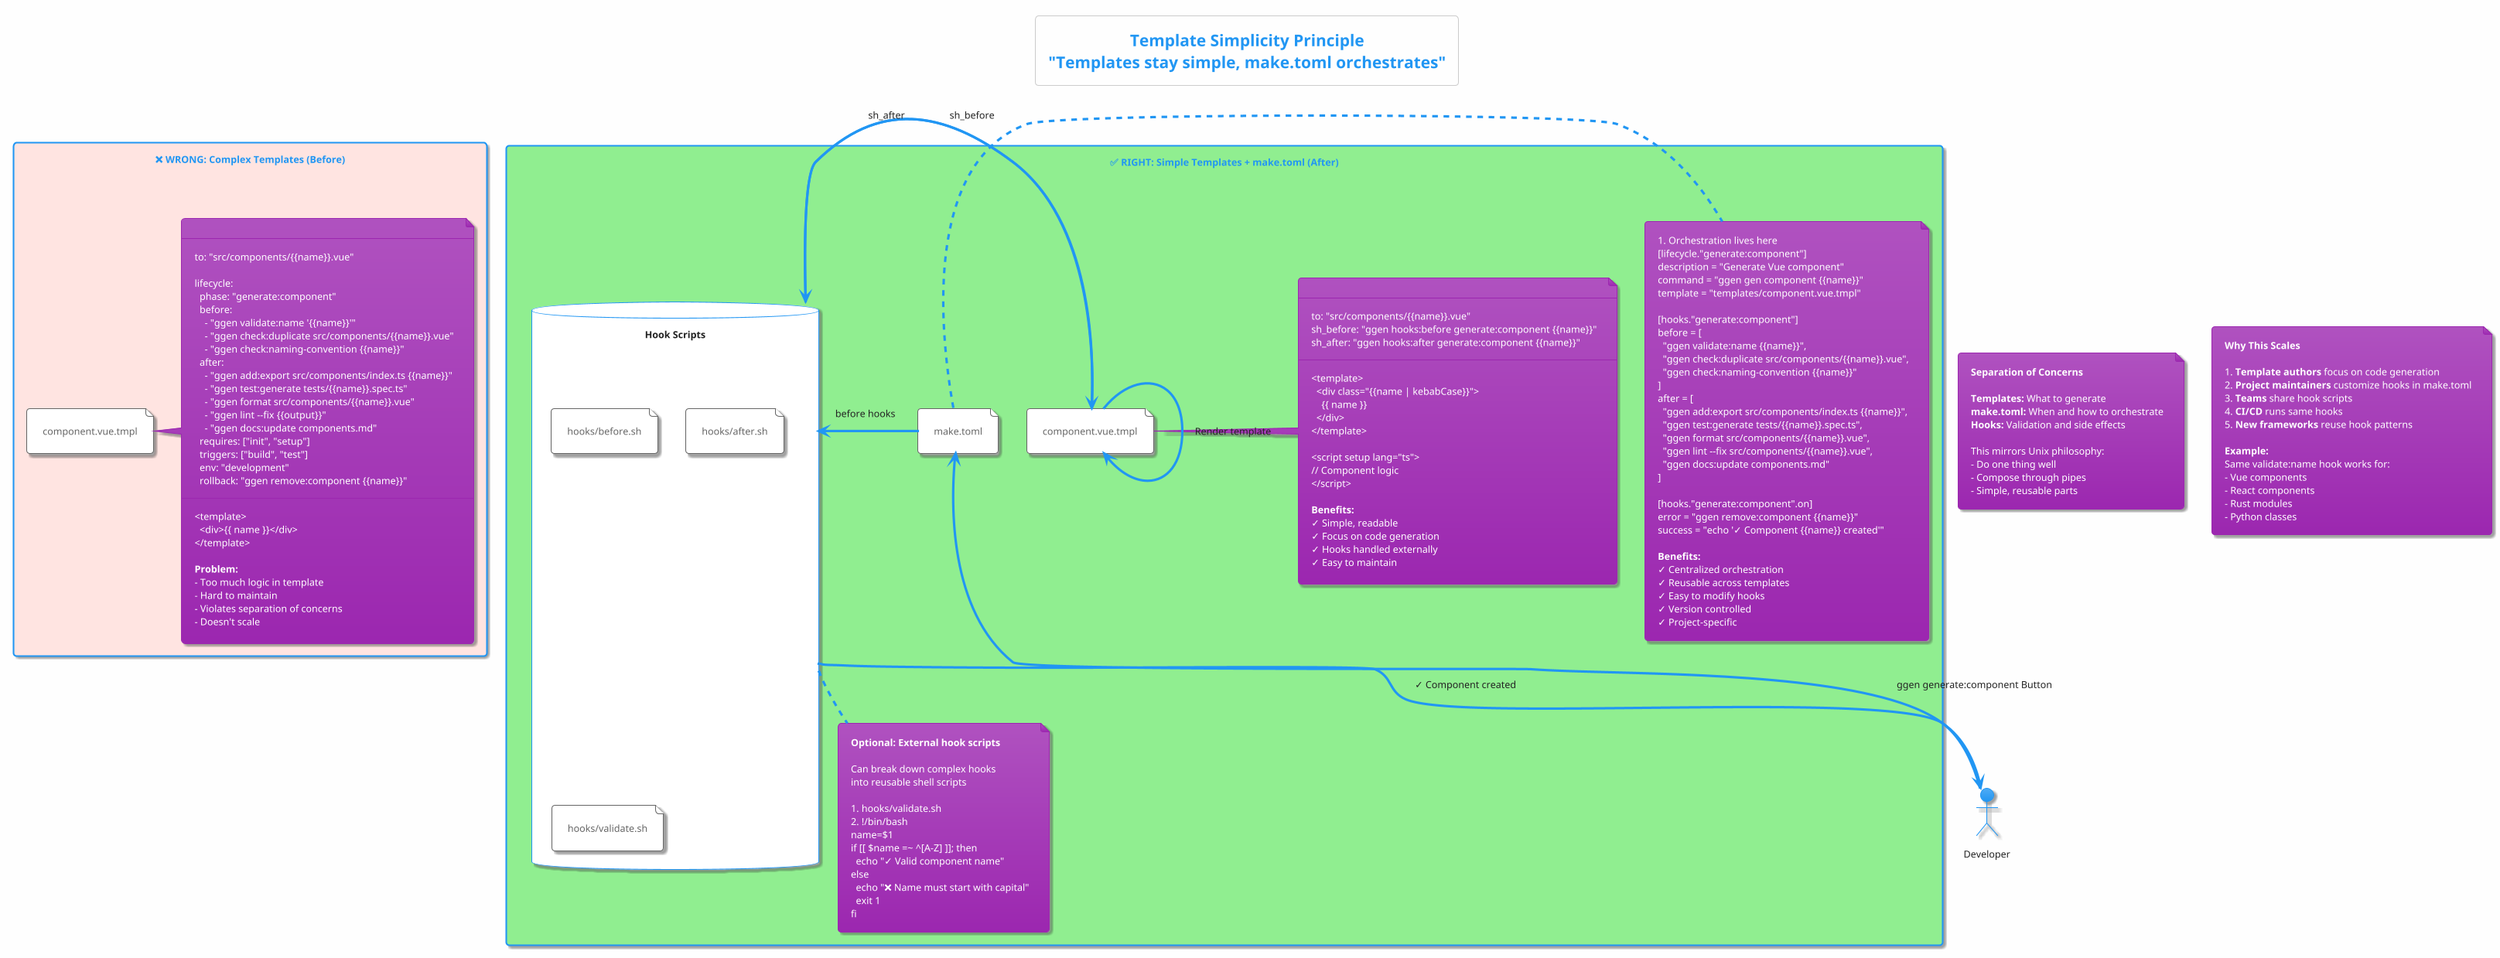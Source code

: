 @startuml template-simplicity

!theme materia
skinparam backgroundColor #FEFEFE

title Template Simplicity Principle\n"Templates stay simple, make.toml orchestrates"

' Wrong way - Complex templates
rectangle "❌ WRONG: Complex Templates (Before)" as wrong #MistyRose {
  file "component.vue.tmpl" as complex
  note right of complex
    ---
    to: "src/components/{{name}}.vue"

    lifecycle:
      phase: "generate:component"
      before:
        - "ggen validate:name '{{name}}'"
        - "ggen check:duplicate src/components/{{name}}.vue"
        - "ggen check:naming-convention {{name}}"
      after:
        - "ggen add:export src/components/index.ts {{name}}"
        - "ggen test:generate tests/{{name}}.spec.ts"
        - "ggen format src/components/{{name}}.vue"
        - "ggen lint --fix {{output}}"
        - "ggen docs:update components.md"
      requires: ["init", "setup"]
      triggers: ["build", "test"]
      env: "development"
      rollback: "ggen remove:component {{name}}"
    ---
    <template>
      <div>{{ name }}</div>
    </template>

    **Problem:**
    - Too much logic in template
    - Hard to maintain
    - Violates separation of concerns
    - Doesn't scale
  end note
}

' Right way - Simple templates + make.toml orchestration
rectangle "✅ RIGHT: Simple Templates + make.toml (After)" as right #LightGreen {

  file "component.vue.tmpl" as simple
  note right of simple
    ---
    to: "src/components/{{name}}.vue"
    sh_before: "ggen hooks:before generate:component {{name}}"
    sh_after: "ggen hooks:after generate:component {{name}}"
    ---
    <template>
      <div class="{{name | kebabCase}}">
        {{ name }}
      </div>
    </template>

    <script setup lang="ts">
    // Component logic
    </script>

    **Benefits:**
    ✓ Simple, readable
    ✓ Focus on code generation
    ✓ Hooks handled externally
    ✓ Easy to maintain
  end note

  file "make.toml" as maketoml
  note right of maketoml
    # Orchestration lives here
    [lifecycle."generate:component"]
    description = "Generate Vue component"
    command = "ggen gen component {{name}}"
    template = "templates/component.vue.tmpl"

    [hooks."generate:component"]
    before = [
      "ggen validate:name {{name}}",
      "ggen check:duplicate src/components/{{name}}.vue",
      "ggen check:naming-convention {{name}}"
    ]
    after = [
      "ggen add:export src/components/index.ts {{name}}",
      "ggen test:generate tests/{{name}}.spec.ts",
      "ggen format src/components/{{name}}.vue",
      "ggen lint --fix src/components/{{name}}.vue",
      "ggen docs:update components.md"
    ]

    [hooks."generate:component".on]
    error = "ggen remove:component {{name}}"
    success = "echo '✓ Component {{name}} created'"

    **Benefits:**
    ✓ Centralized orchestration
    ✓ Reusable across templates
    ✓ Easy to modify hooks
    ✓ Version controlled
    ✓ Project-specific
  end note

  database "Hook Scripts" as hooks {
    file "hooks/before.sh"
    file "hooks/after.sh"
    file "hooks/validate.sh"
  }

  note bottom of hooks
    **Optional: External hook scripts**

    Can break down complex hooks
    into reusable shell scripts

    # hooks/validate.sh
    #!/bin/bash
    name=$1
    if [[ $name =~ ^[A-Z] ]]; then
      echo "✓ Valid component name"
    else
      echo "❌ Name must start with capital"
      exit 1
    fi
  end note
}

' Execution flow
actor Developer

Developer -> maketoml : ggen generate:component Button
maketoml -> hooks : before hooks
hooks -> simple : sh_before
simple -> simple : Render template
simple -> hooks : sh_after
hooks --> Developer : ✓ Component created

note as separation
  **Separation of Concerns**

  **Templates:** What to generate
  **make.toml:** When and how to orchestrate
  **Hooks:** Validation and side effects

  This mirrors Unix philosophy:
  - Do one thing well
  - Compose through pipes
  - Simple, reusable parts
end note

note as scalability
  **Why This Scales**

  1. **Template authors** focus on code generation
  2. **Project maintainers** customize hooks in make.toml
  3. **Teams** share hook scripts
  4. **CI/CD** runs same hooks
  5. **New frameworks** reuse hook patterns

  **Example:**
  Same validate:name hook works for:
  - Vue components
  - React components
  - Rust modules
  - Python classes
end note

@enduml
